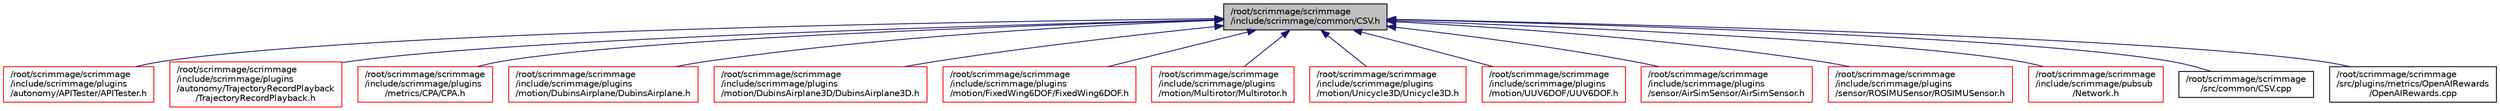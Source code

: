 digraph "/root/scrimmage/scrimmage/include/scrimmage/common/CSV.h"
{
 // LATEX_PDF_SIZE
  edge [fontname="Helvetica",fontsize="10",labelfontname="Helvetica",labelfontsize="10"];
  node [fontname="Helvetica",fontsize="10",shape=record];
  Node1 [label="/root/scrimmage/scrimmage\l/include/scrimmage/common/CSV.h",height=0.2,width=0.4,color="black", fillcolor="grey75", style="filled", fontcolor="black",tooltip="Brief file description."];
  Node1 -> Node2 [dir="back",color="midnightblue",fontsize="10",style="solid",fontname="Helvetica"];
  Node2 [label="/root/scrimmage/scrimmage\l/include/scrimmage/plugins\l/autonomy/APITester/APITester.h",height=0.2,width=0.4,color="red", fillcolor="white", style="filled",URL="$APITester_8h.html",tooltip="Brief file description."];
  Node1 -> Node4 [dir="back",color="midnightblue",fontsize="10",style="solid",fontname="Helvetica"];
  Node4 [label="/root/scrimmage/scrimmage\l/include/scrimmage/plugins\l/autonomy/TrajectoryRecordPlayback\l/TrajectoryRecordPlayback.h",height=0.2,width=0.4,color="red", fillcolor="white", style="filled",URL="$TrajectoryRecordPlayback_8h.html",tooltip="Brief file description."];
  Node1 -> Node6 [dir="back",color="midnightblue",fontsize="10",style="solid",fontname="Helvetica"];
  Node6 [label="/root/scrimmage/scrimmage\l/include/scrimmage/plugins\l/metrics/CPA/CPA.h",height=0.2,width=0.4,color="red", fillcolor="white", style="filled",URL="$CPA_8h.html",tooltip="Brief file description."];
  Node1 -> Node8 [dir="back",color="midnightblue",fontsize="10",style="solid",fontname="Helvetica"];
  Node8 [label="/root/scrimmage/scrimmage\l/include/scrimmage/plugins\l/motion/DubinsAirplane/DubinsAirplane.h",height=0.2,width=0.4,color="red", fillcolor="white", style="filled",URL="$DubinsAirplane_8h.html",tooltip="Brief file description."];
  Node1 -> Node10 [dir="back",color="midnightblue",fontsize="10",style="solid",fontname="Helvetica"];
  Node10 [label="/root/scrimmage/scrimmage\l/include/scrimmage/plugins\l/motion/DubinsAirplane3D/DubinsAirplane3D.h",height=0.2,width=0.4,color="red", fillcolor="white", style="filled",URL="$DubinsAirplane3D_8h.html",tooltip="Brief file description."];
  Node1 -> Node12 [dir="back",color="midnightblue",fontsize="10",style="solid",fontname="Helvetica"];
  Node12 [label="/root/scrimmage/scrimmage\l/include/scrimmage/plugins\l/motion/FixedWing6DOF/FixedWing6DOF.h",height=0.2,width=0.4,color="red", fillcolor="white", style="filled",URL="$FixedWing6DOF_8h.html",tooltip="Brief file description."];
  Node1 -> Node17 [dir="back",color="midnightblue",fontsize="10",style="solid",fontname="Helvetica"];
  Node17 [label="/root/scrimmage/scrimmage\l/include/scrimmage/plugins\l/motion/Multirotor/Multirotor.h",height=0.2,width=0.4,color="red", fillcolor="white", style="filled",URL="$Multirotor_8h.html",tooltip="Brief file description."];
  Node1 -> Node23 [dir="back",color="midnightblue",fontsize="10",style="solid",fontname="Helvetica"];
  Node23 [label="/root/scrimmage/scrimmage\l/include/scrimmage/plugins\l/motion/Unicycle3D/Unicycle3D.h",height=0.2,width=0.4,color="red", fillcolor="white", style="filled",URL="$Unicycle3D_8h.html",tooltip="Brief file description."];
  Node1 -> Node25 [dir="back",color="midnightblue",fontsize="10",style="solid",fontname="Helvetica"];
  Node25 [label="/root/scrimmage/scrimmage\l/include/scrimmage/plugins\l/motion/UUV6DOF/UUV6DOF.h",height=0.2,width=0.4,color="red", fillcolor="white", style="filled",URL="$UUV6DOF_8h.html",tooltip="Brief file description."];
  Node1 -> Node27 [dir="back",color="midnightblue",fontsize="10",style="solid",fontname="Helvetica"];
  Node27 [label="/root/scrimmage/scrimmage\l/include/scrimmage/plugins\l/sensor/AirSimSensor/AirSimSensor.h",height=0.2,width=0.4,color="red", fillcolor="white", style="filled",URL="$AirSimSensor_8h.html",tooltip="Requests AirSim data over RPC and publishes it as SCRIMMAGE messages."];
  Node1 -> Node31 [dir="back",color="midnightblue",fontsize="10",style="solid",fontname="Helvetica"];
  Node31 [label="/root/scrimmage/scrimmage\l/include/scrimmage/plugins\l/sensor/ROSIMUSensor/ROSIMUSensor.h",height=0.2,width=0.4,color="red", fillcolor="white", style="filled",URL="$ROSIMUSensor_8h.html",tooltip="Brief file description."];
  Node1 -> Node33 [dir="back",color="midnightblue",fontsize="10",style="solid",fontname="Helvetica"];
  Node33 [label="/root/scrimmage/scrimmage\l/include/scrimmage/pubsub\l/Network.h",height=0.2,width=0.4,color="red", fillcolor="white", style="filled",URL="$Network_8h.html",tooltip="Brief file description."];
  Node1 -> Node45 [dir="back",color="midnightblue",fontsize="10",style="solid",fontname="Helvetica"];
  Node45 [label="/root/scrimmage/scrimmage\l/src/common/CSV.cpp",height=0.2,width=0.4,color="black", fillcolor="white", style="filled",URL="$CSV_8cpp.html",tooltip="Brief file description."];
  Node1 -> Node46 [dir="back",color="midnightblue",fontsize="10",style="solid",fontname="Helvetica"];
  Node46 [label="/root/scrimmage/scrimmage\l/src/plugins/metrics/OpenAIRewards\l/OpenAIRewards.cpp",height=0.2,width=0.4,color="black", fillcolor="white", style="filled",URL="$OpenAIRewards_8cpp.html",tooltip="Brief file description."];
}
